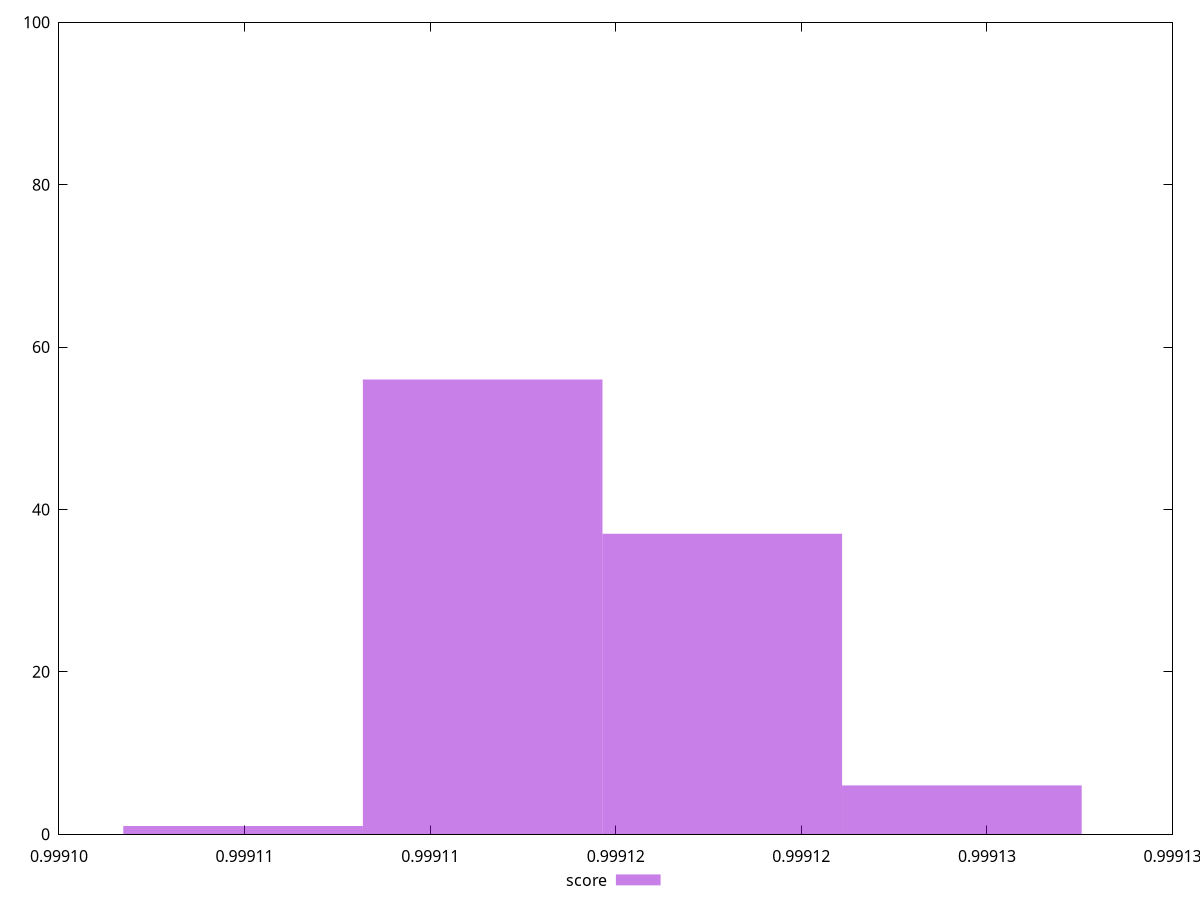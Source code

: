 reset
set terminal svg size 640, 490 enhanced background rgb 'white'
set output "reprap/first-cpu-idle/samples/pages+cached+noexternal+nofonts+nosvg+noimg+nocss+nojs/score/histogram.svg"

$score <<EOF
0.9991114145424582 56
0.9991178702936038 37
0.9991243260447493 6
0.9991049587913126 1
EOF

set key outside below
set boxwidth 0.00000645575114557393
set yrange [0:100]
set style fill transparent solid 0.5 noborder

plot \
  $score title "score" with boxes, \


reset